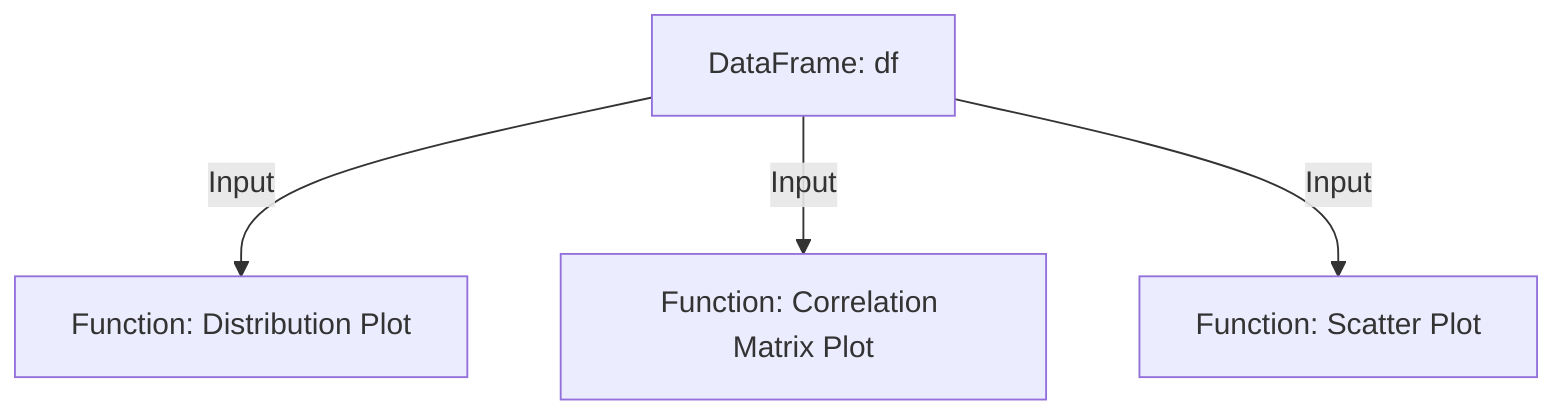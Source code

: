 flowchart TD
    %% This is the main DataFrame used for analysis and plotting
    df["DataFrame: df"]

    %% Nodes for plotting functions
    plotDist["Function: Distribution Plot"]
    plotCorr["Function: Correlation Matrix Plot"]
    plotScatter["Function: Scatter Plot"]

    %% Data flow connections
    df -->|Input| plotDist
    df -->|Input| plotCorr
    df -->|Input| plotScatter